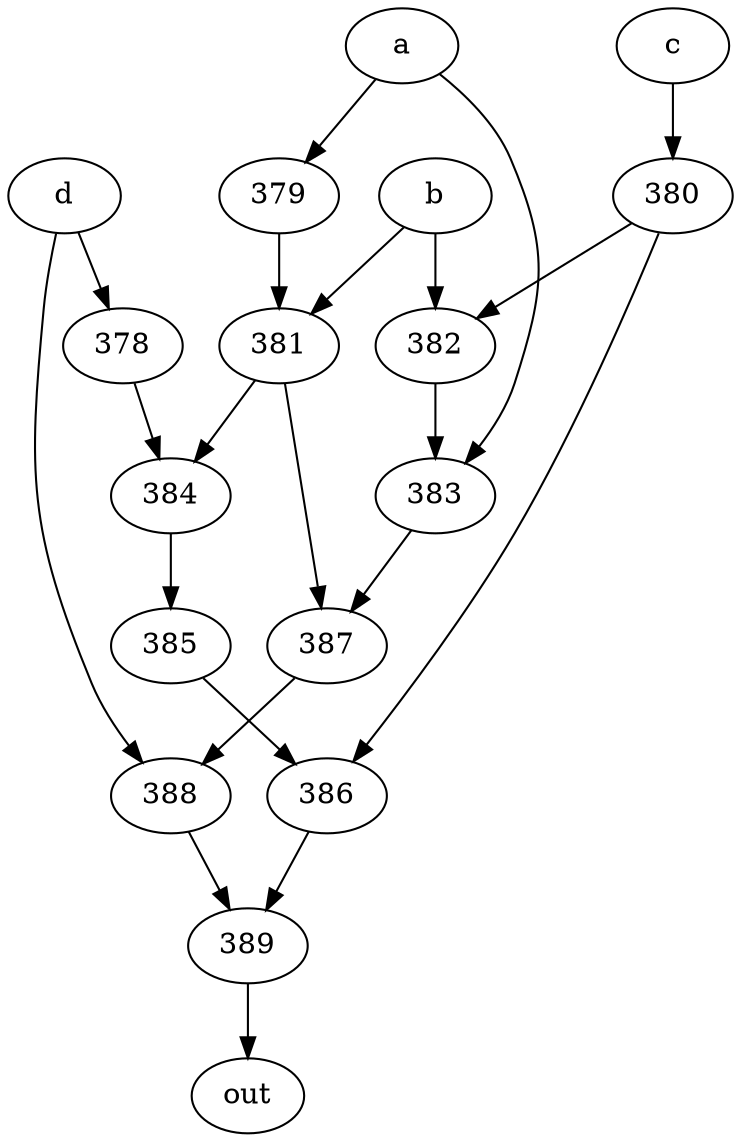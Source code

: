 strict digraph "" {
	389 -> out;
	a -> 379;
	a -> 383;
	379 -> 381;
	383 -> 387;
	381 -> 387;
	381 -> 384;
	387 -> 388;
	b -> 381;
	b -> 382;
	382 -> 383;
	384 -> 385;
	c -> 380;
	380 -> 382;
	380 -> 386;
	386 -> 389;
	d -> 378;
	d -> 388;
	378 -> 384;
	388 -> 389;
	385 -> 386;
}
